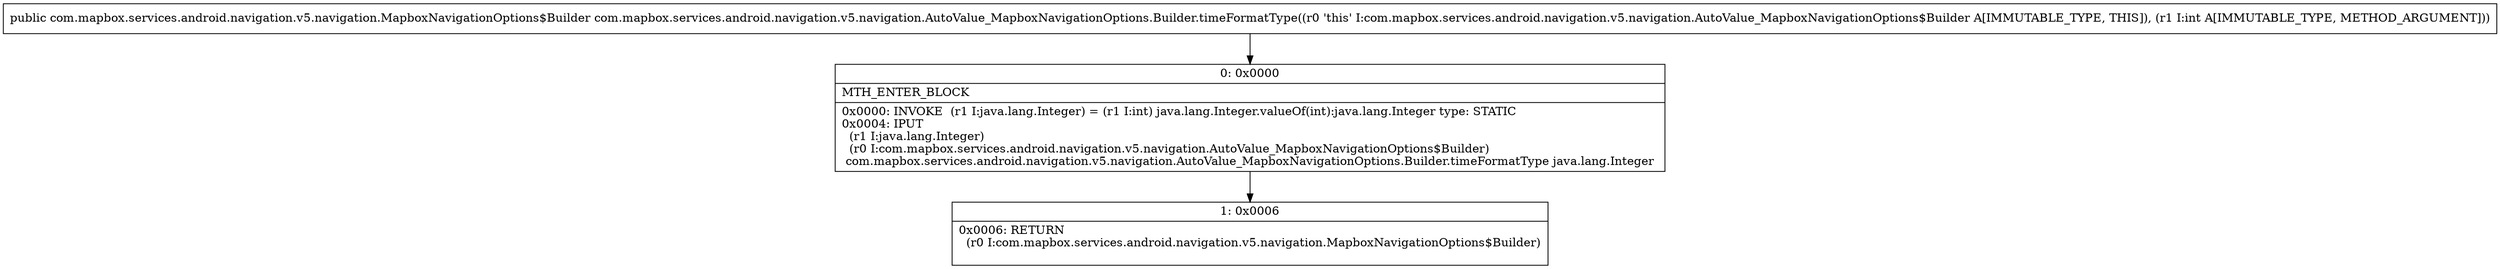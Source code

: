 digraph "CFG forcom.mapbox.services.android.navigation.v5.navigation.AutoValue_MapboxNavigationOptions.Builder.timeFormatType(I)Lcom\/mapbox\/services\/android\/navigation\/v5\/navigation\/MapboxNavigationOptions$Builder;" {
Node_0 [shape=record,label="{0\:\ 0x0000|MTH_ENTER_BLOCK\l|0x0000: INVOKE  (r1 I:java.lang.Integer) = (r1 I:int) java.lang.Integer.valueOf(int):java.lang.Integer type: STATIC \l0x0004: IPUT  \l  (r1 I:java.lang.Integer)\l  (r0 I:com.mapbox.services.android.navigation.v5.navigation.AutoValue_MapboxNavigationOptions$Builder)\l com.mapbox.services.android.navigation.v5.navigation.AutoValue_MapboxNavigationOptions.Builder.timeFormatType java.lang.Integer \l}"];
Node_1 [shape=record,label="{1\:\ 0x0006|0x0006: RETURN  \l  (r0 I:com.mapbox.services.android.navigation.v5.navigation.MapboxNavigationOptions$Builder)\l \l}"];
MethodNode[shape=record,label="{public com.mapbox.services.android.navigation.v5.navigation.MapboxNavigationOptions$Builder com.mapbox.services.android.navigation.v5.navigation.AutoValue_MapboxNavigationOptions.Builder.timeFormatType((r0 'this' I:com.mapbox.services.android.navigation.v5.navigation.AutoValue_MapboxNavigationOptions$Builder A[IMMUTABLE_TYPE, THIS]), (r1 I:int A[IMMUTABLE_TYPE, METHOD_ARGUMENT])) }"];
MethodNode -> Node_0;
Node_0 -> Node_1;
}

